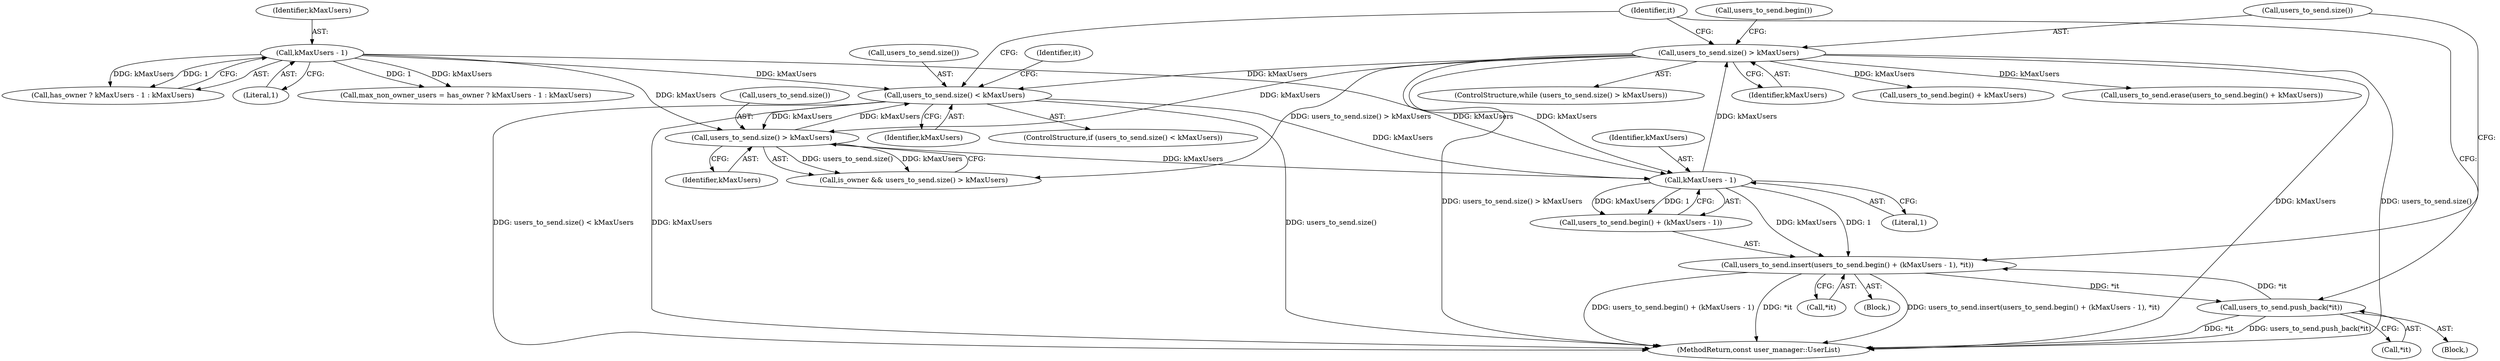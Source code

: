 digraph "1_Chrome_c66b1fc49870c514b1c1e8b53498153176d7ec2b_5@API" {
"1000173" [label="(Call,users_to_send.insert(users_to_send.begin() + (kMaxUsers - 1), *it))"];
"1000176" [label="(Call,kMaxUsers - 1)"];
"1000182" [label="(Call,users_to_send.size() > kMaxUsers)"];
"1000191" [label="(Call,users_to_send.size() < kMaxUsers)"];
"1000169" [label="(Call,users_to_send.size() > kMaxUsers)"];
"1000115" [label="(Call,kMaxUsers - 1)"];
"1000195" [label="(Call,users_to_send.push_back(*it))"];
"1000173" [label="(Call,users_to_send.insert(users_to_send.begin() + (kMaxUsers - 1), *it))"];
"1000187" [label="(Call,users_to_send.begin())"];
"1000177" [label="(Identifier,kMaxUsers)"];
"1000117" [label="(Literal,1)"];
"1000181" [label="(ControlStructure,while (users_to_send.size() > kMaxUsers))"];
"1000111" [label="(Call,max_non_owner_users = has_owner ? kMaxUsers - 1 : kMaxUsers)"];
"1000190" [label="(ControlStructure,if (users_to_send.size() < kMaxUsers))"];
"1000173" [label="(Call,users_to_send.insert(users_to_send.begin() + (kMaxUsers - 1), *it))"];
"1000179" [label="(Call,*it)"];
"1000171" [label="(Identifier,kMaxUsers)"];
"1000113" [label="(Call,has_owner ? kMaxUsers - 1 : kMaxUsers)"];
"1000172" [label="(Block,)"];
"1000192" [label="(Call,users_to_send.size())"];
"1000182" [label="(Call,users_to_send.size() > kMaxUsers)"];
"1000196" [label="(Call,*it)"];
"1000183" [label="(Call,users_to_send.size())"];
"1000115" [label="(Call,kMaxUsers - 1)"];
"1000200" [label="(MethodReturn,const user_manager::UserList)"];
"1000194" [label="(Block,)"];
"1000169" [label="(Call,users_to_send.size() > kMaxUsers)"];
"1000184" [label="(Identifier,kMaxUsers)"];
"1000170" [label="(Call,users_to_send.size())"];
"1000195" [label="(Call,users_to_send.push_back(*it))"];
"1000176" [label="(Call,kMaxUsers - 1)"];
"1000174" [label="(Call,users_to_send.begin() + (kMaxUsers - 1))"];
"1000132" [label="(Identifier,it)"];
"1000116" [label="(Identifier,kMaxUsers)"];
"1000186" [label="(Call,users_to_send.begin() + kMaxUsers)"];
"1000178" [label="(Literal,1)"];
"1000167" [label="(Call,is_owner && users_to_send.size() > kMaxUsers)"];
"1000185" [label="(Call,users_to_send.erase(users_to_send.begin() + kMaxUsers))"];
"1000191" [label="(Call,users_to_send.size() < kMaxUsers)"];
"1000197" [label="(Identifier,it)"];
"1000193" [label="(Identifier,kMaxUsers)"];
"1000173" -> "1000172"  [label="AST: "];
"1000173" -> "1000179"  [label="CFG: "];
"1000174" -> "1000173"  [label="AST: "];
"1000179" -> "1000173"  [label="AST: "];
"1000183" -> "1000173"  [label="CFG: "];
"1000173" -> "1000200"  [label="DDG: *it"];
"1000173" -> "1000200"  [label="DDG: users_to_send.insert(users_to_send.begin() + (kMaxUsers - 1), *it)"];
"1000173" -> "1000200"  [label="DDG: users_to_send.begin() + (kMaxUsers - 1)"];
"1000176" -> "1000173"  [label="DDG: kMaxUsers"];
"1000176" -> "1000173"  [label="DDG: 1"];
"1000195" -> "1000173"  [label="DDG: *it"];
"1000173" -> "1000195"  [label="DDG: *it"];
"1000176" -> "1000174"  [label="AST: "];
"1000176" -> "1000178"  [label="CFG: "];
"1000177" -> "1000176"  [label="AST: "];
"1000178" -> "1000176"  [label="AST: "];
"1000174" -> "1000176"  [label="CFG: "];
"1000176" -> "1000174"  [label="DDG: kMaxUsers"];
"1000176" -> "1000174"  [label="DDG: 1"];
"1000182" -> "1000176"  [label="DDG: kMaxUsers"];
"1000191" -> "1000176"  [label="DDG: kMaxUsers"];
"1000169" -> "1000176"  [label="DDG: kMaxUsers"];
"1000115" -> "1000176"  [label="DDG: kMaxUsers"];
"1000176" -> "1000182"  [label="DDG: kMaxUsers"];
"1000182" -> "1000181"  [label="AST: "];
"1000182" -> "1000184"  [label="CFG: "];
"1000183" -> "1000182"  [label="AST: "];
"1000184" -> "1000182"  [label="AST: "];
"1000187" -> "1000182"  [label="CFG: "];
"1000132" -> "1000182"  [label="CFG: "];
"1000182" -> "1000200"  [label="DDG: users_to_send.size() > kMaxUsers"];
"1000182" -> "1000200"  [label="DDG: kMaxUsers"];
"1000182" -> "1000200"  [label="DDG: users_to_send.size()"];
"1000182" -> "1000167"  [label="DDG: users_to_send.size() > kMaxUsers"];
"1000182" -> "1000169"  [label="DDG: kMaxUsers"];
"1000182" -> "1000185"  [label="DDG: kMaxUsers"];
"1000182" -> "1000186"  [label="DDG: kMaxUsers"];
"1000182" -> "1000191"  [label="DDG: kMaxUsers"];
"1000191" -> "1000190"  [label="AST: "];
"1000191" -> "1000193"  [label="CFG: "];
"1000192" -> "1000191"  [label="AST: "];
"1000193" -> "1000191"  [label="AST: "];
"1000197" -> "1000191"  [label="CFG: "];
"1000132" -> "1000191"  [label="CFG: "];
"1000191" -> "1000200"  [label="DDG: users_to_send.size() < kMaxUsers"];
"1000191" -> "1000200"  [label="DDG: kMaxUsers"];
"1000191" -> "1000200"  [label="DDG: users_to_send.size()"];
"1000191" -> "1000169"  [label="DDG: kMaxUsers"];
"1000169" -> "1000191"  [label="DDG: kMaxUsers"];
"1000115" -> "1000191"  [label="DDG: kMaxUsers"];
"1000169" -> "1000167"  [label="AST: "];
"1000169" -> "1000171"  [label="CFG: "];
"1000170" -> "1000169"  [label="AST: "];
"1000171" -> "1000169"  [label="AST: "];
"1000167" -> "1000169"  [label="CFG: "];
"1000169" -> "1000167"  [label="DDG: users_to_send.size()"];
"1000169" -> "1000167"  [label="DDG: kMaxUsers"];
"1000115" -> "1000169"  [label="DDG: kMaxUsers"];
"1000115" -> "1000113"  [label="AST: "];
"1000115" -> "1000117"  [label="CFG: "];
"1000116" -> "1000115"  [label="AST: "];
"1000117" -> "1000115"  [label="AST: "];
"1000113" -> "1000115"  [label="CFG: "];
"1000115" -> "1000111"  [label="DDG: kMaxUsers"];
"1000115" -> "1000111"  [label="DDG: 1"];
"1000115" -> "1000113"  [label="DDG: kMaxUsers"];
"1000115" -> "1000113"  [label="DDG: 1"];
"1000195" -> "1000194"  [label="AST: "];
"1000195" -> "1000196"  [label="CFG: "];
"1000196" -> "1000195"  [label="AST: "];
"1000132" -> "1000195"  [label="CFG: "];
"1000195" -> "1000200"  [label="DDG: users_to_send.push_back(*it)"];
"1000195" -> "1000200"  [label="DDG: *it"];
}
